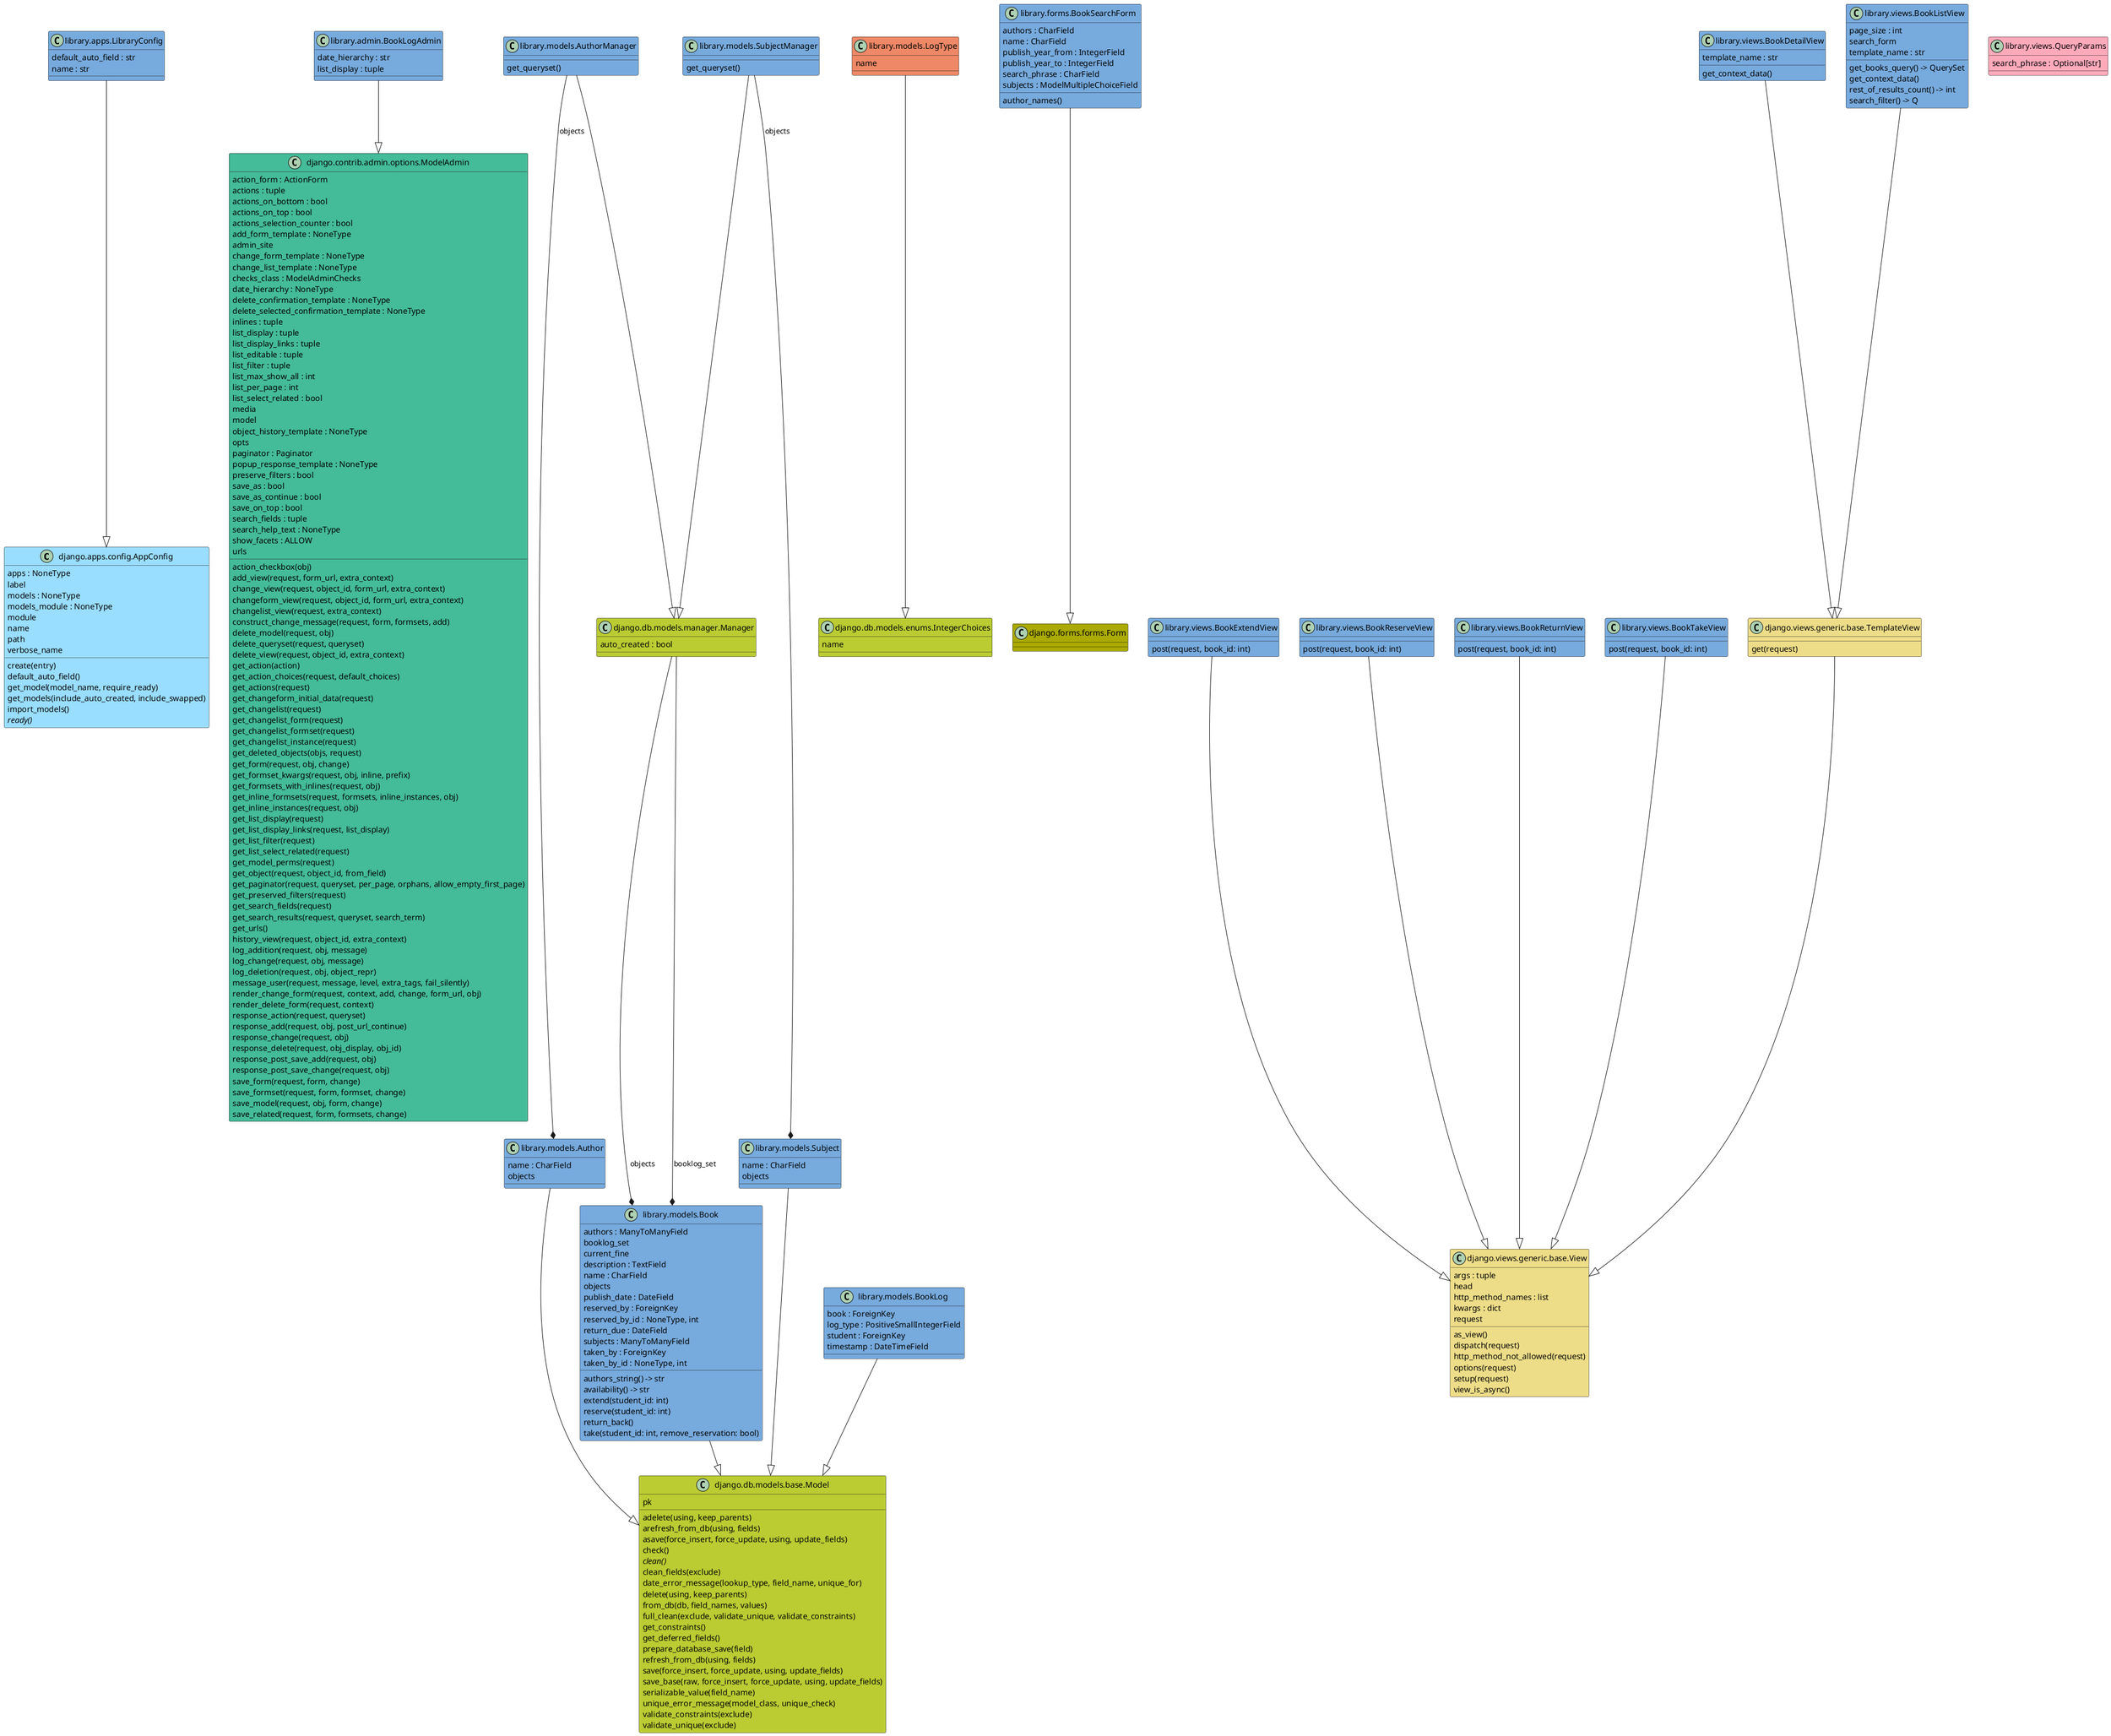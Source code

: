 @startuml classes
set namespaceSeparator none
class "django.apps.config.AppConfig" as django.apps.config.AppConfig #99DDFF {
  apps : NoneType
  label
  models : NoneType
  models_module : NoneType
  module
  name
  path
  verbose_name
  create(entry)
  default_auto_field()
  get_model(model_name, require_ready)
  get_models(include_auto_created, include_swapped)
  import_models()
  {abstract}ready()
}
class "django.contrib.admin.options.ModelAdmin" as django.contrib.admin.options.ModelAdmin #44BB99 {
  action_form : ActionForm
  actions : tuple
  actions_on_bottom : bool
  actions_on_top : bool
  actions_selection_counter : bool
  add_form_template : NoneType
  admin_site
  change_form_template : NoneType
  change_list_template : NoneType
  checks_class : ModelAdminChecks
  date_hierarchy : NoneType
  delete_confirmation_template : NoneType
  delete_selected_confirmation_template : NoneType
  inlines : tuple
  list_display : tuple
  list_display_links : tuple
  list_editable : tuple
  list_filter : tuple
  list_max_show_all : int
  list_per_page : int
  list_select_related : bool
  media
  model
  object_history_template : NoneType
  opts
  paginator : Paginator
  popup_response_template : NoneType
  preserve_filters : bool
  save_as : bool
  save_as_continue : bool
  save_on_top : bool
  search_fields : tuple
  search_help_text : NoneType
  show_facets : ALLOW
  urls
  action_checkbox(obj)
  add_view(request, form_url, extra_context)
  change_view(request, object_id, form_url, extra_context)
  changeform_view(request, object_id, form_url, extra_context)
  changelist_view(request, extra_context)
  construct_change_message(request, form, formsets, add)
  delete_model(request, obj)
  delete_queryset(request, queryset)
  delete_view(request, object_id, extra_context)
  get_action(action)
  get_action_choices(request, default_choices)
  get_actions(request)
  get_changeform_initial_data(request)
  get_changelist(request)
  get_changelist_form(request)
  get_changelist_formset(request)
  get_changelist_instance(request)
  get_deleted_objects(objs, request)
  get_form(request, obj, change)
  get_formset_kwargs(request, obj, inline, prefix)
  get_formsets_with_inlines(request, obj)
  get_inline_formsets(request, formsets, inline_instances, obj)
  get_inline_instances(request, obj)
  get_list_display(request)
  get_list_display_links(request, list_display)
  get_list_filter(request)
  get_list_select_related(request)
  get_model_perms(request)
  get_object(request, object_id, from_field)
  get_paginator(request, queryset, per_page, orphans, allow_empty_first_page)
  get_preserved_filters(request)
  get_search_fields(request)
  get_search_results(request, queryset, search_term)
  get_urls()
  history_view(request, object_id, extra_context)
  log_addition(request, obj, message)
  log_change(request, obj, message)
  log_deletion(request, obj, object_repr)
  message_user(request, message, level, extra_tags, fail_silently)
  render_change_form(request, context, add, change, form_url, obj)
  render_delete_form(request, context)
  response_action(request, queryset)
  response_add(request, obj, post_url_continue)
  response_change(request, obj)
  response_delete(request, obj_display, obj_id)
  response_post_save_add(request, obj)
  response_post_save_change(request, obj)
  save_form(request, form, change)
  save_formset(request, form, formset, change)
  save_model(request, obj, form, change)
  save_related(request, form, formsets, change)
}
class "django.db.models.base.Model" as django.db.models.base.Model #BBCC33 {
  pk
  adelete(using, keep_parents)
  arefresh_from_db(using, fields)
  asave(force_insert, force_update, using, update_fields)
  check()
  {abstract}clean()
  clean_fields(exclude)
  date_error_message(lookup_type, field_name, unique_for)
  delete(using, keep_parents)
  from_db(db, field_names, values)
  full_clean(exclude, validate_unique, validate_constraints)
  get_constraints()
  get_deferred_fields()
  prepare_database_save(field)
  refresh_from_db(using, fields)
  save(force_insert, force_update, using, update_fields)
  save_base(raw, force_insert, force_update, using, update_fields)
  serializable_value(field_name)
  unique_error_message(model_class, unique_check)
  validate_constraints(exclude)
  validate_unique(exclude)
}
class "django.db.models.enums.IntegerChoices" as django.db.models.enums.IntegerChoices #BBCC33 {
  name
}
class "django.db.models.manager.Manager" as django.db.models.manager.Manager #BBCC33 {
  auto_created : bool
}
class "django.forms.forms.Form" as django.forms.forms.Form #AAAA00 {
}
class "django.views.generic.base.TemplateView" as django.views.generic.base.TemplateView #EEDD88 {
  get(request)
}
class "django.views.generic.base.View" as django.views.generic.base.View #EEDD88 {
  args : tuple
  head
  http_method_names : list
  kwargs : dict
  request
  as_view()
  dispatch(request)
  http_method_not_allowed(request)
  options(request)
  setup(request)
  view_is_async()
}
class "library.admin.BookLogAdmin" as library.admin.BookLogAdmin #77AADD {
  date_hierarchy : str
  list_display : tuple
}
class "library.apps.LibraryConfig" as library.apps.LibraryConfig #77AADD {
  default_auto_field : str
  name : str
}
class "library.forms.BookSearchForm" as library.forms.BookSearchForm #77AADD {
  authors : CharField
  name : CharField
  publish_year_from : IntegerField
  publish_year_to : IntegerField
  search_phrase : CharField
  subjects : ModelMultipleChoiceField
  author_names()
}
class "library.models.Author" as library.models.Author #77AADD {
  name : CharField
  objects
}
class "library.models.AuthorManager" as library.models.AuthorManager #77AADD {
  get_queryset()
}
class "library.models.Book" as library.models.Book #77AADD {
  authors : ManyToManyField
  booklog_set
  current_fine
  description : TextField
  name : CharField
  objects
  publish_date : DateField
  reserved_by : ForeignKey
  reserved_by_id : NoneType, int
  return_due : DateField
  subjects : ManyToManyField
  taken_by : ForeignKey
  taken_by_id : NoneType, int
  authors_string() -> str
  availability() -> str
  extend(student_id: int)
  reserve(student_id: int)
  return_back()
  take(student_id: int, remove_reservation: bool)
}
class "library.models.BookLog" as library.models.BookLog #77AADD {
  book : ForeignKey
  log_type : PositiveSmallIntegerField
  student : ForeignKey
  timestamp : DateTimeField
}
class "library.models.LogType" as library.models.BookLog.LogType #EE8866 {
  name
}
class "library.models.Subject" as library.models.Subject #77AADD {
  name : CharField
  objects
}
class "library.models.SubjectManager" as library.models.SubjectManager #77AADD {
  get_queryset()
}
class "library.views.BookDetailView" as library.views.BookDetailView #77AADD {
  template_name : str
  get_context_data()
}
class "library.views.BookExtendView" as library.views.BookExtendView #77AADD {
  post(request, book_id: int)
}
class "library.views.BookListView" as library.views.BookListView #77AADD {
  page_size : int
  search_form
  template_name : str
  get_books_query() -> QuerySet
  get_context_data()
  rest_of_results_count() -> int
  search_filter() -> Q
}
class "library.views.BookReserveView" as library.views.BookReserveView #77AADD {
  post(request, book_id: int)
}
class "library.views.BookReturnView" as library.views.BookReturnView #77AADD {
  post(request, book_id: int)
}
class "library.views.BookTakeView" as library.views.BookTakeView #77AADD {
  post(request, book_id: int)
}
class "library.views.QueryParams" as library.views.BookListView.QueryParams #FFAABB {
  search_phrase : Optional[str]
}
django.views.generic.base.TemplateView --|> django.views.generic.base.View
library.admin.BookLogAdmin --|> django.contrib.admin.options.ModelAdmin
library.apps.LibraryConfig --|> django.apps.config.AppConfig
library.forms.BookSearchForm --|> django.forms.forms.Form
library.models.Author --|> django.db.models.base.Model
library.models.AuthorManager --|> django.db.models.manager.Manager
library.models.Book --|> django.db.models.base.Model
library.models.BookLog --|> django.db.models.base.Model
library.models.BookLog.LogType --|> django.db.models.enums.IntegerChoices
library.models.Subject --|> django.db.models.base.Model
library.models.SubjectManager --|> django.db.models.manager.Manager
library.views.BookDetailView --|> django.views.generic.base.TemplateView
library.views.BookExtendView --|> django.views.generic.base.View
library.views.BookListView --|> django.views.generic.base.TemplateView
library.views.BookReserveView --|> django.views.generic.base.View
library.views.BookReturnView --|> django.views.generic.base.View
library.views.BookTakeView --|> django.views.generic.base.View
django.db.models.manager.Manager --* library.models.Book : objects
django.db.models.manager.Manager --* library.models.Book : booklog_set
library.models.AuthorManager --* library.models.Author : objects
library.models.SubjectManager --* library.models.Subject : objects
@enduml
